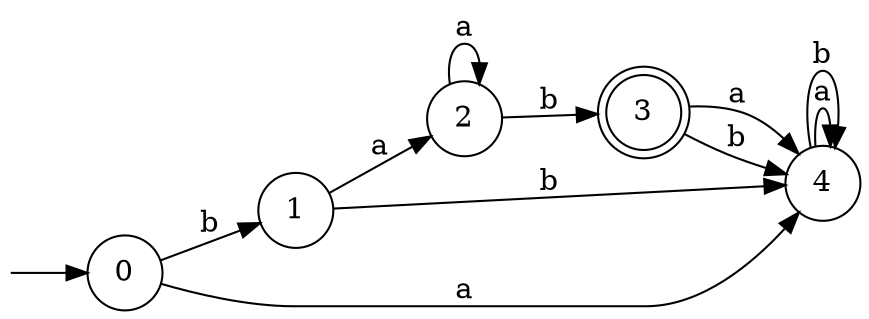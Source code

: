 digraph Automaton {
	 rankdir=LR
	n0[shape=none label="" height=0 width=0 ]
	n0->0
	0[shape=circle]
	3[shape=doublecircle]
	node [shape = circle]
	0
	1
	2
	3
	4
	0 -> 4 [label="a"]
	0 -> 1 [label="b"]
	1 -> 2 [label="a"]
	1 -> 4 [label="b"]
	2 -> 2 [label="a"]
	2 -> 3 [label="b"]
	3 -> 4 [label="a"]
	3 -> 4 [label="b"]
	4 -> 4 [label="a"]
	4 -> 4 [label="b"]
}
